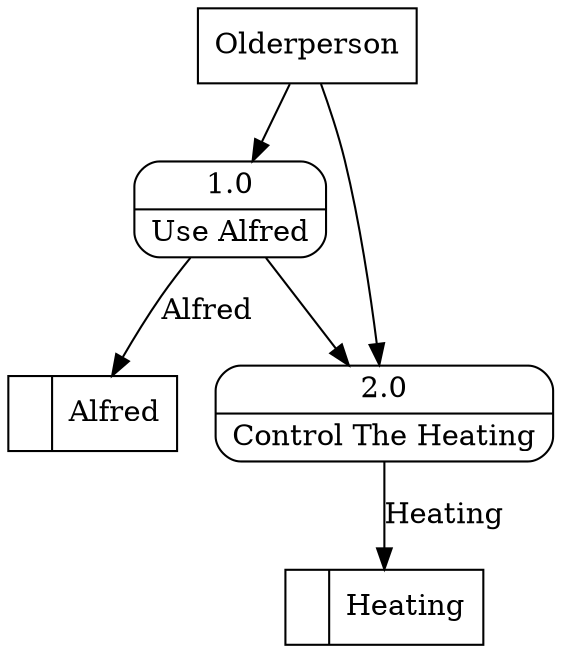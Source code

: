 digraph dfd2{ 
node[shape=record]
200 [label="<f0>  |<f1> Alfred " ];
201 [label="<f0>  |<f1> Heating " ];
202 [label="Olderperson" shape=box];
203 [label="{<f0> 1.0|<f1> Use Alfred }" shape=Mrecord];
204 [label="{<f0> 2.0|<f1> Control The Heating }" shape=Mrecord];
202 -> 203
202 -> 204
203 -> 204
203 -> 200 [label="Alfred"]
204 -> 201 [label="Heating"]
}